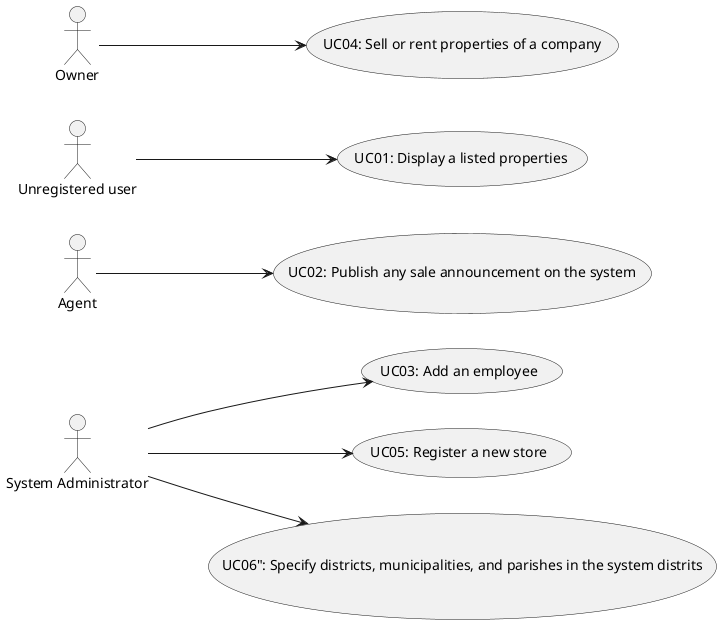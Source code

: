@startuml

left to right direction

 :System Administrator: as admin
 :Agent: as agent
 :Unregistered user: as user
 :Owner: as owner

    usecase "UC01: Display a listed properties" as UC1
    usecase "UC02: Publish any sale announcement on the system" as UC2
    usecase "UC03: Add an employee" as UC3
    usecase "UC04: Sell or rent properties of a company" as UC4
    usecase "UC05: Register a new store" as UC5
    usecase "UC06": Specify districts, municipalities, and parishes in the system distrits" as UC6

 admin --> UC5
 admin --> UC3
 admin --> UC6

 user --> UC1

 agent --> UC2

 owner --> UC4



@enduml